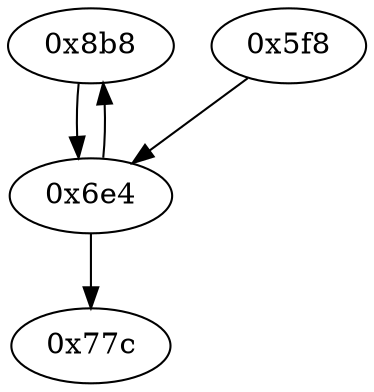 strict digraph "" {
	graph ["edge"="{}",
		file="/Users/mark/Documents/deobfus-2019-ccs/ALL-CFG/small-programs/1b-1-1-1-1-eqsum127-1-0-1/1528_recovered.dot",
		"graph"="{u'file': u'/Users/mark/Documents/deobfus-2019-ccs/ALL-CFG/small-programs/1b-1-1-1-1-eqsum127-1-0-1/1528_recovered.dot'}",
		"node"="{u'opcode': u''}"
	];
	"0x8b8"	 [opcode="[u'ldr', u'ldr', u'rsb', u'sub', u'rsb', u'ldr', u'add', u'ldr', u'b']"];
	"0x6e4"	 [opcode="[u'ldr', u'str', u'str', u'ldr', u'sub', u'mul', u'mvn', u'ldr', u'orr', u'mov', u'cmn', u'mov', u'ldr', u'cmp', u'mov', u'mov', \
u'mov', u'cmn', u'mov', u'mov', u'teq', u'mov', u'b']"];
	"0x8b8" -> "0x6e4";
	"0x77c"	 [opcode="[u'ldr', u'ldr', u'rsb', u'mvn', u'mul', u'eor', u'and', u'ldr', u'mov', u'mov', u'ldr', u'cmp', u'mov', u'cmp', u'mov', u'mov', \
u'cmp', u'mov', u'mov', u'teq', u'mov', u'b']"];
	"0x6e4" -> "0x8b8";
	"0x6e4" -> "0x77c";
	"0x5f8"	 [opcode="[u'push', u'add', u'sub', u'ldr', u'str', u'mov', u'mvn', u'mov', u'ldr', u'ldr', u'ldr', u'ldr', u'ldr', u'add', u'str', u'ldr', \
u'str', u'add', u'str', u'mov', u'b']"];
	"0x5f8" -> "0x6e4";
}
